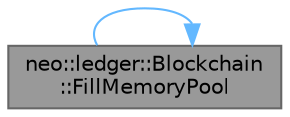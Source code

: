 digraph "neo::ledger::Blockchain::FillMemoryPool"
{
 // LATEX_PDF_SIZE
  bgcolor="transparent";
  edge [fontname=Helvetica,fontsize=10,labelfontname=Helvetica,labelfontsize=10];
  node [fontname=Helvetica,fontsize=10,shape=box,height=0.2,width=0.4];
  rankdir="LR";
  Node1 [id="Node000001",label="neo::ledger::Blockchain\l::FillMemoryPool",height=0.2,width=0.4,color="gray40", fillcolor="grey60", style="filled", fontcolor="black",tooltip="Fills the memory pool with transactions for consensus."];
  Node1 -> Node1 [id="edge1_Node000001_Node000001",color="steelblue1",style="solid",tooltip=" "];
}
